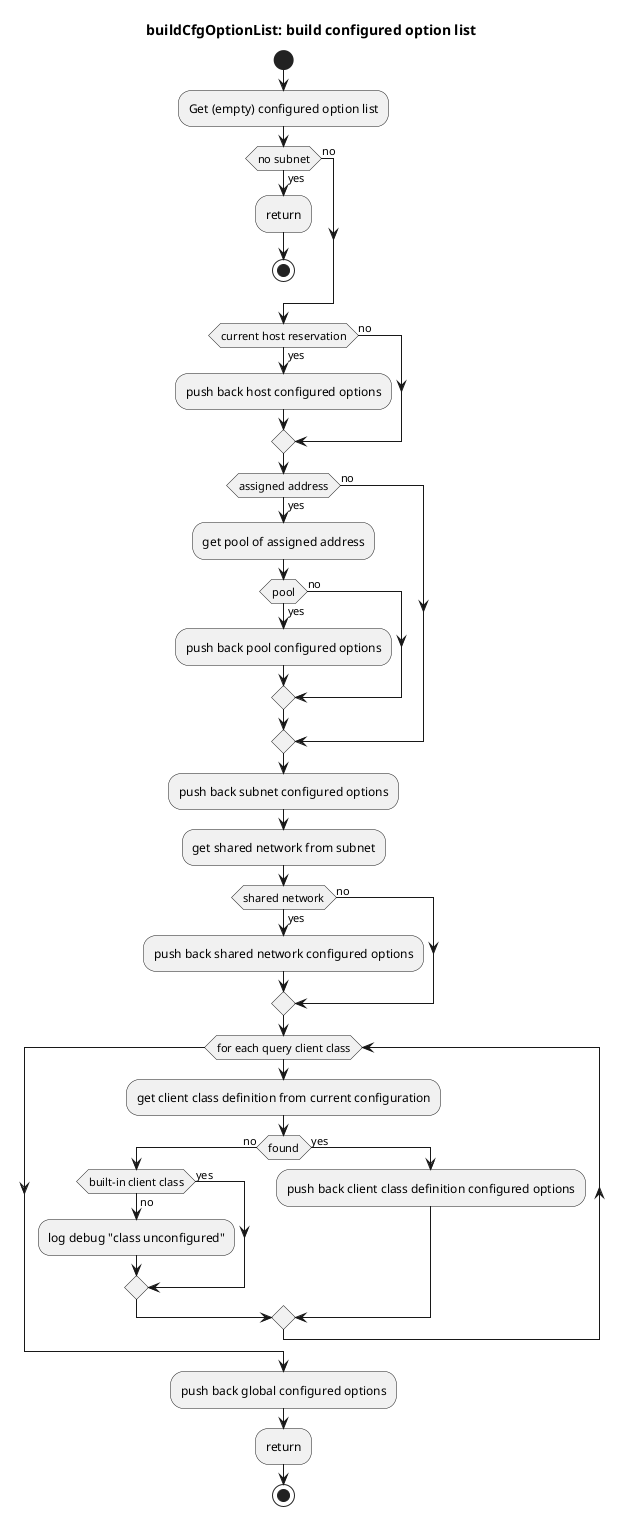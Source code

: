 @startuml

title buildCfgOptionList: build configured option list

start
:Get (empty) configured option list;

if (no subnet) then (yes)
  :return;
  stop
else (no)
endif

if (current host reservation) then (yes)
  :push back host configured options;
else (no)
endif

if (assigned address) then (yes)
  :get pool of assigned address;
  if (pool) then (yes)
    :push back pool configured options;
  else (no)
  endif
else (no)
endif

:push back subnet configured options;

:get shared network from subnet;
if (shared network) then (yes)
  :push back shared network configured options;
else (no)
endif

while (for each query client class)
 :get client class definition from current configuration;
 if (found) then (no)
    if (built-in client class) then (yes)
    else (no)
      :log debug "class unconfigured";
    endif
  else (yes)
    :push back client class definition configured options;
  endif
endwhile

:push back global configured options;
:return;
stop

@enduml

